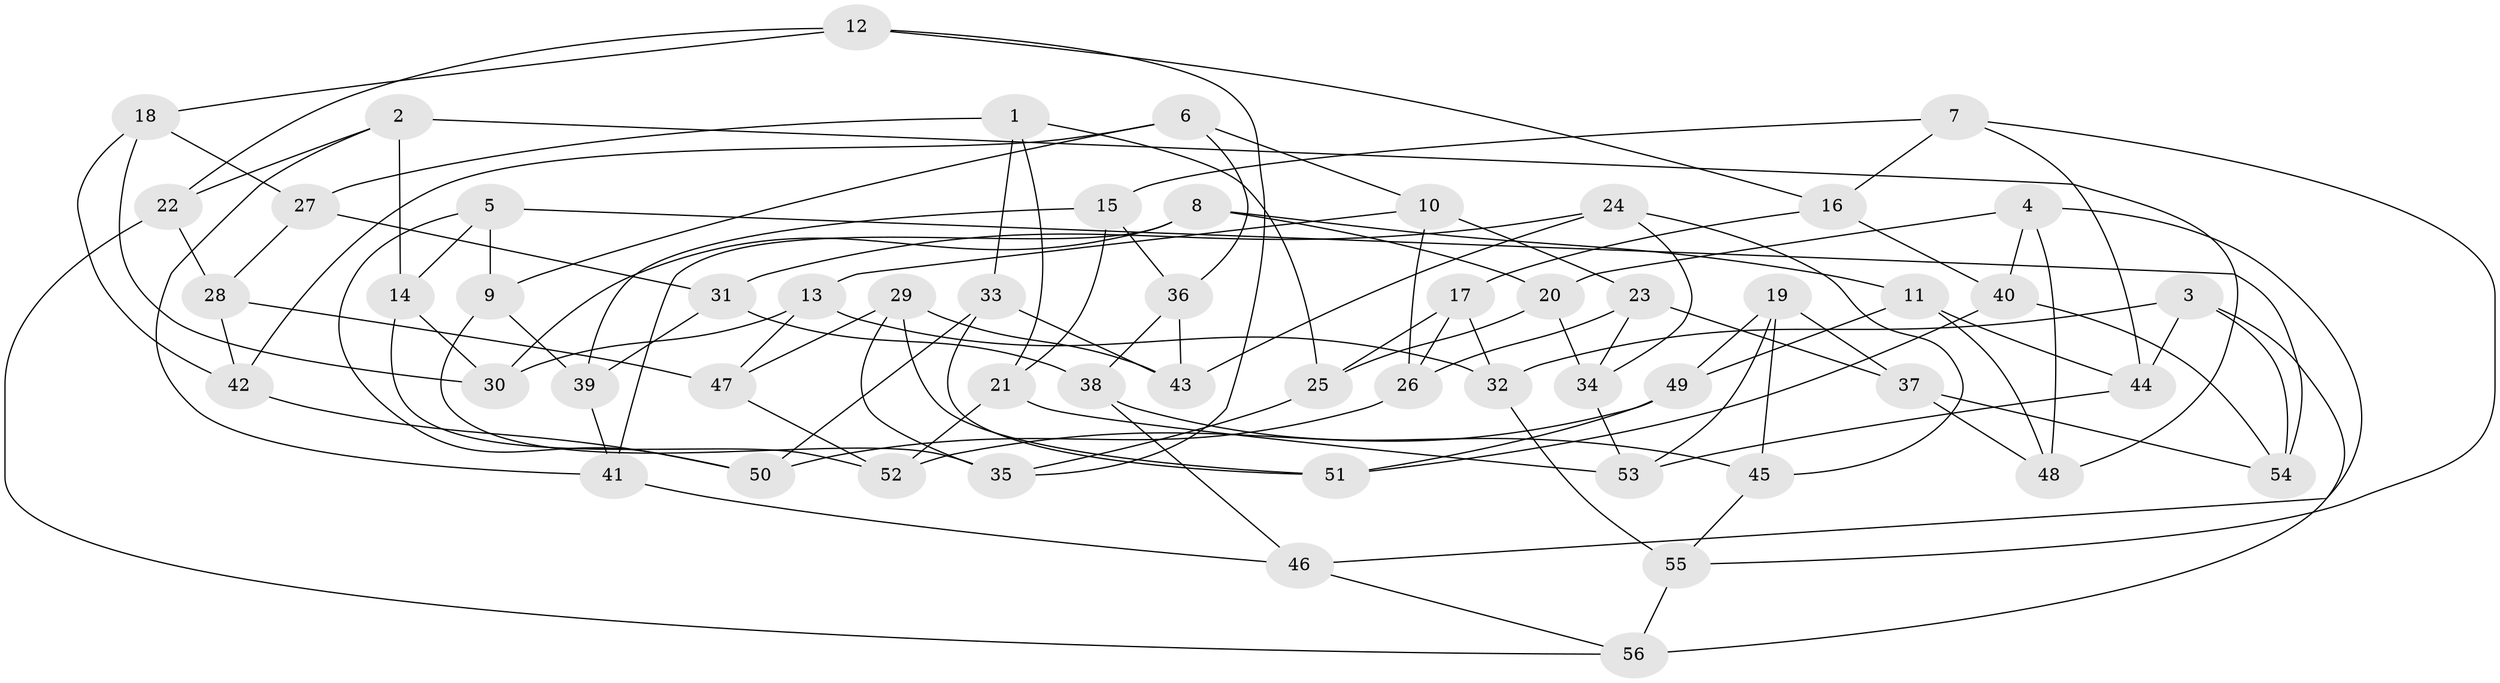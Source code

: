 // coarse degree distribution, {6: 0.7419354838709677, 4: 0.1935483870967742, 5: 0.06451612903225806}
// Generated by graph-tools (version 1.1) at 2025/52/02/27/25 19:52:28]
// undirected, 56 vertices, 112 edges
graph export_dot {
graph [start="1"]
  node [color=gray90,style=filled];
  1;
  2;
  3;
  4;
  5;
  6;
  7;
  8;
  9;
  10;
  11;
  12;
  13;
  14;
  15;
  16;
  17;
  18;
  19;
  20;
  21;
  22;
  23;
  24;
  25;
  26;
  27;
  28;
  29;
  30;
  31;
  32;
  33;
  34;
  35;
  36;
  37;
  38;
  39;
  40;
  41;
  42;
  43;
  44;
  45;
  46;
  47;
  48;
  49;
  50;
  51;
  52;
  53;
  54;
  55;
  56;
  1 -- 25;
  1 -- 33;
  1 -- 21;
  1 -- 27;
  2 -- 41;
  2 -- 14;
  2 -- 22;
  2 -- 48;
  3 -- 32;
  3 -- 54;
  3 -- 44;
  3 -- 56;
  4 -- 48;
  4 -- 46;
  4 -- 20;
  4 -- 40;
  5 -- 54;
  5 -- 50;
  5 -- 14;
  5 -- 9;
  6 -- 10;
  6 -- 42;
  6 -- 9;
  6 -- 36;
  7 -- 55;
  7 -- 44;
  7 -- 16;
  7 -- 15;
  8 -- 30;
  8 -- 11;
  8 -- 41;
  8 -- 20;
  9 -- 39;
  9 -- 35;
  10 -- 26;
  10 -- 13;
  10 -- 23;
  11 -- 48;
  11 -- 49;
  11 -- 44;
  12 -- 22;
  12 -- 16;
  12 -- 35;
  12 -- 18;
  13 -- 30;
  13 -- 47;
  13 -- 32;
  14 -- 52;
  14 -- 30;
  15 -- 39;
  15 -- 36;
  15 -- 21;
  16 -- 40;
  16 -- 17;
  17 -- 26;
  17 -- 32;
  17 -- 25;
  18 -- 42;
  18 -- 30;
  18 -- 27;
  19 -- 49;
  19 -- 37;
  19 -- 45;
  19 -- 53;
  20 -- 25;
  20 -- 34;
  21 -- 52;
  21 -- 53;
  22 -- 56;
  22 -- 28;
  23 -- 34;
  23 -- 37;
  23 -- 26;
  24 -- 43;
  24 -- 45;
  24 -- 34;
  24 -- 31;
  25 -- 35;
  26 -- 50;
  27 -- 28;
  27 -- 31;
  28 -- 47;
  28 -- 42;
  29 -- 35;
  29 -- 51;
  29 -- 47;
  29 -- 43;
  31 -- 38;
  31 -- 39;
  32 -- 55;
  33 -- 51;
  33 -- 43;
  33 -- 50;
  34 -- 53;
  36 -- 43;
  36 -- 38;
  37 -- 48;
  37 -- 54;
  38 -- 45;
  38 -- 46;
  39 -- 41;
  40 -- 54;
  40 -- 51;
  41 -- 46;
  42 -- 50;
  44 -- 53;
  45 -- 55;
  46 -- 56;
  47 -- 52;
  49 -- 51;
  49 -- 52;
  55 -- 56;
}
